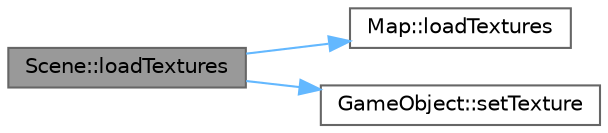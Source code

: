 digraph "Scene::loadTextures"
{
 // LATEX_PDF_SIZE
  bgcolor="transparent";
  edge [fontname=Helvetica,fontsize=10,labelfontname=Helvetica,labelfontsize=10];
  node [fontname=Helvetica,fontsize=10,shape=box,height=0.2,width=0.4];
  rankdir="LR";
  Node1 [id="Node000001",label="Scene::loadTextures",height=0.2,width=0.4,color="gray40", fillcolor="grey60", style="filled", fontcolor="black",tooltip=" "];
  Node1 -> Node2 [id="edge1_Node000001_Node000002",color="steelblue1",style="solid",tooltip=" "];
  Node2 [id="Node000002",label="Map::loadTextures",height=0.2,width=0.4,color="grey40", fillcolor="white", style="filled",URL="$class_map.html#ac5a01137ea730ef6d82a14c4e4214b1d",tooltip=" "];
  Node1 -> Node3 [id="edge2_Node000001_Node000003",color="steelblue1",style="solid",tooltip=" "];
  Node3 [id="Node000003",label="GameObject::setTexture",height=0.2,width=0.4,color="grey40", fillcolor="white", style="filled",URL="$class_game_object.html#aba330524a508b880bce6822b0746d900",tooltip=" "];
}
